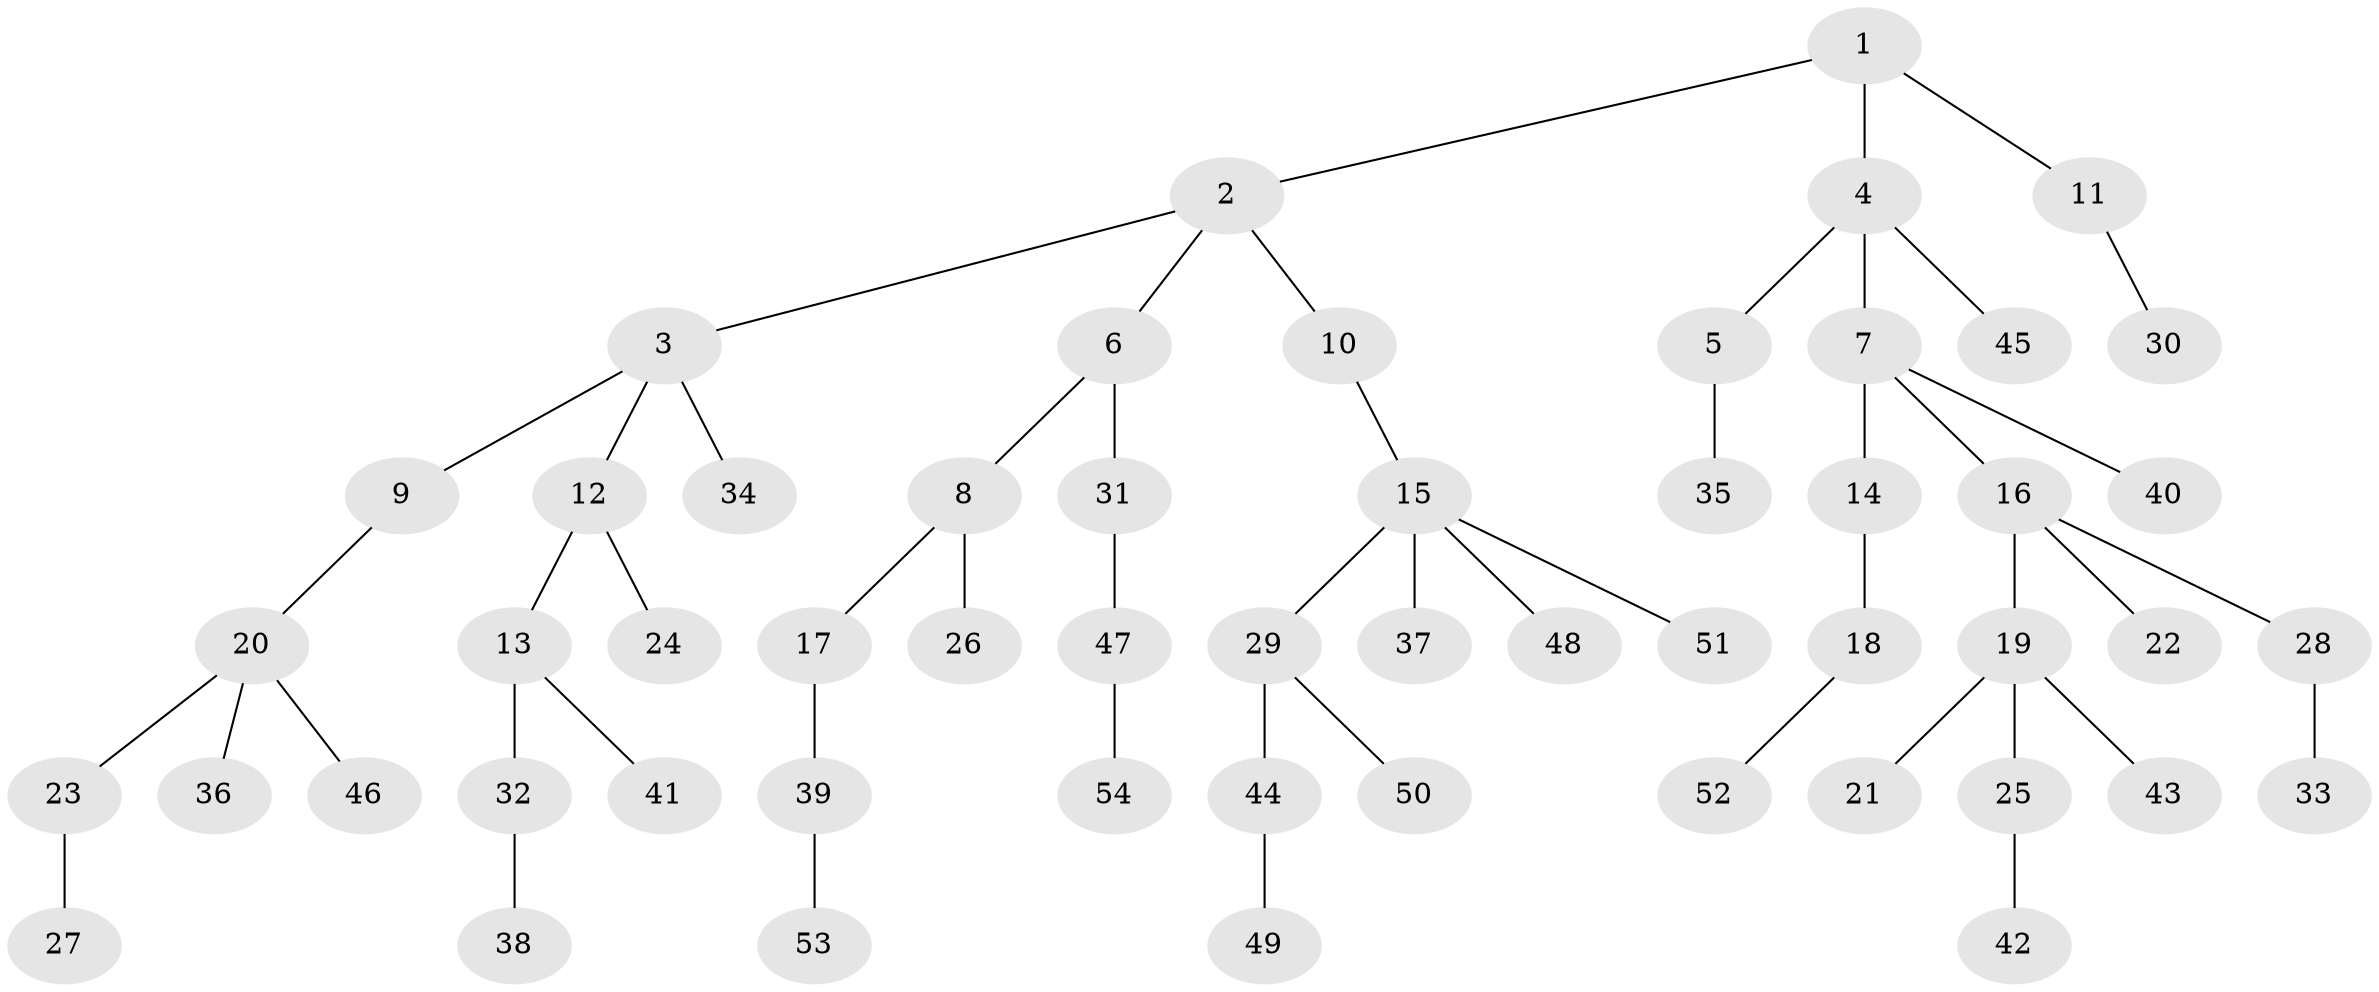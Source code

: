 // coarse degree distribution, {5: 0.07407407407407407, 4: 0.07407407407407407, 2: 0.18518518518518517, 3: 0.1111111111111111, 1: 0.5555555555555556}
// Generated by graph-tools (version 1.1) at 2025/19/03/04/25 18:19:08]
// undirected, 54 vertices, 53 edges
graph export_dot {
graph [start="1"]
  node [color=gray90,style=filled];
  1;
  2;
  3;
  4;
  5;
  6;
  7;
  8;
  9;
  10;
  11;
  12;
  13;
  14;
  15;
  16;
  17;
  18;
  19;
  20;
  21;
  22;
  23;
  24;
  25;
  26;
  27;
  28;
  29;
  30;
  31;
  32;
  33;
  34;
  35;
  36;
  37;
  38;
  39;
  40;
  41;
  42;
  43;
  44;
  45;
  46;
  47;
  48;
  49;
  50;
  51;
  52;
  53;
  54;
  1 -- 2;
  1 -- 4;
  1 -- 11;
  2 -- 3;
  2 -- 6;
  2 -- 10;
  3 -- 9;
  3 -- 12;
  3 -- 34;
  4 -- 5;
  4 -- 7;
  4 -- 45;
  5 -- 35;
  6 -- 8;
  6 -- 31;
  7 -- 14;
  7 -- 16;
  7 -- 40;
  8 -- 17;
  8 -- 26;
  9 -- 20;
  10 -- 15;
  11 -- 30;
  12 -- 13;
  12 -- 24;
  13 -- 32;
  13 -- 41;
  14 -- 18;
  15 -- 29;
  15 -- 37;
  15 -- 48;
  15 -- 51;
  16 -- 19;
  16 -- 22;
  16 -- 28;
  17 -- 39;
  18 -- 52;
  19 -- 21;
  19 -- 25;
  19 -- 43;
  20 -- 23;
  20 -- 36;
  20 -- 46;
  23 -- 27;
  25 -- 42;
  28 -- 33;
  29 -- 44;
  29 -- 50;
  31 -- 47;
  32 -- 38;
  39 -- 53;
  44 -- 49;
  47 -- 54;
}
